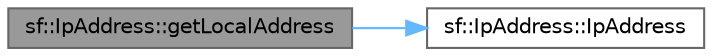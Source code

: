 digraph "sf::IpAddress::getLocalAddress"
{
 // LATEX_PDF_SIZE
  bgcolor="transparent";
  edge [fontname=Helvetica,fontsize=10,labelfontname=Helvetica,labelfontsize=10];
  node [fontname=Helvetica,fontsize=10,shape=box,height=0.2,width=0.4];
  rankdir="LR";
  Node1 [id="Node000001",label="sf::IpAddress::getLocalAddress",height=0.2,width=0.4,color="gray40", fillcolor="grey60", style="filled", fontcolor="black",tooltip="Get the computer's local address."];
  Node1 -> Node2 [id="edge1_Node000001_Node000002",color="steelblue1",style="solid",tooltip=" "];
  Node2 [id="Node000002",label="sf::IpAddress::IpAddress",height=0.2,width=0.4,color="grey40", fillcolor="white", style="filled",URL="$classsf_1_1_ip_address.html#af32a0574baa0f46e48deb2d83ca7658b",tooltip="Default constructor."];
}
